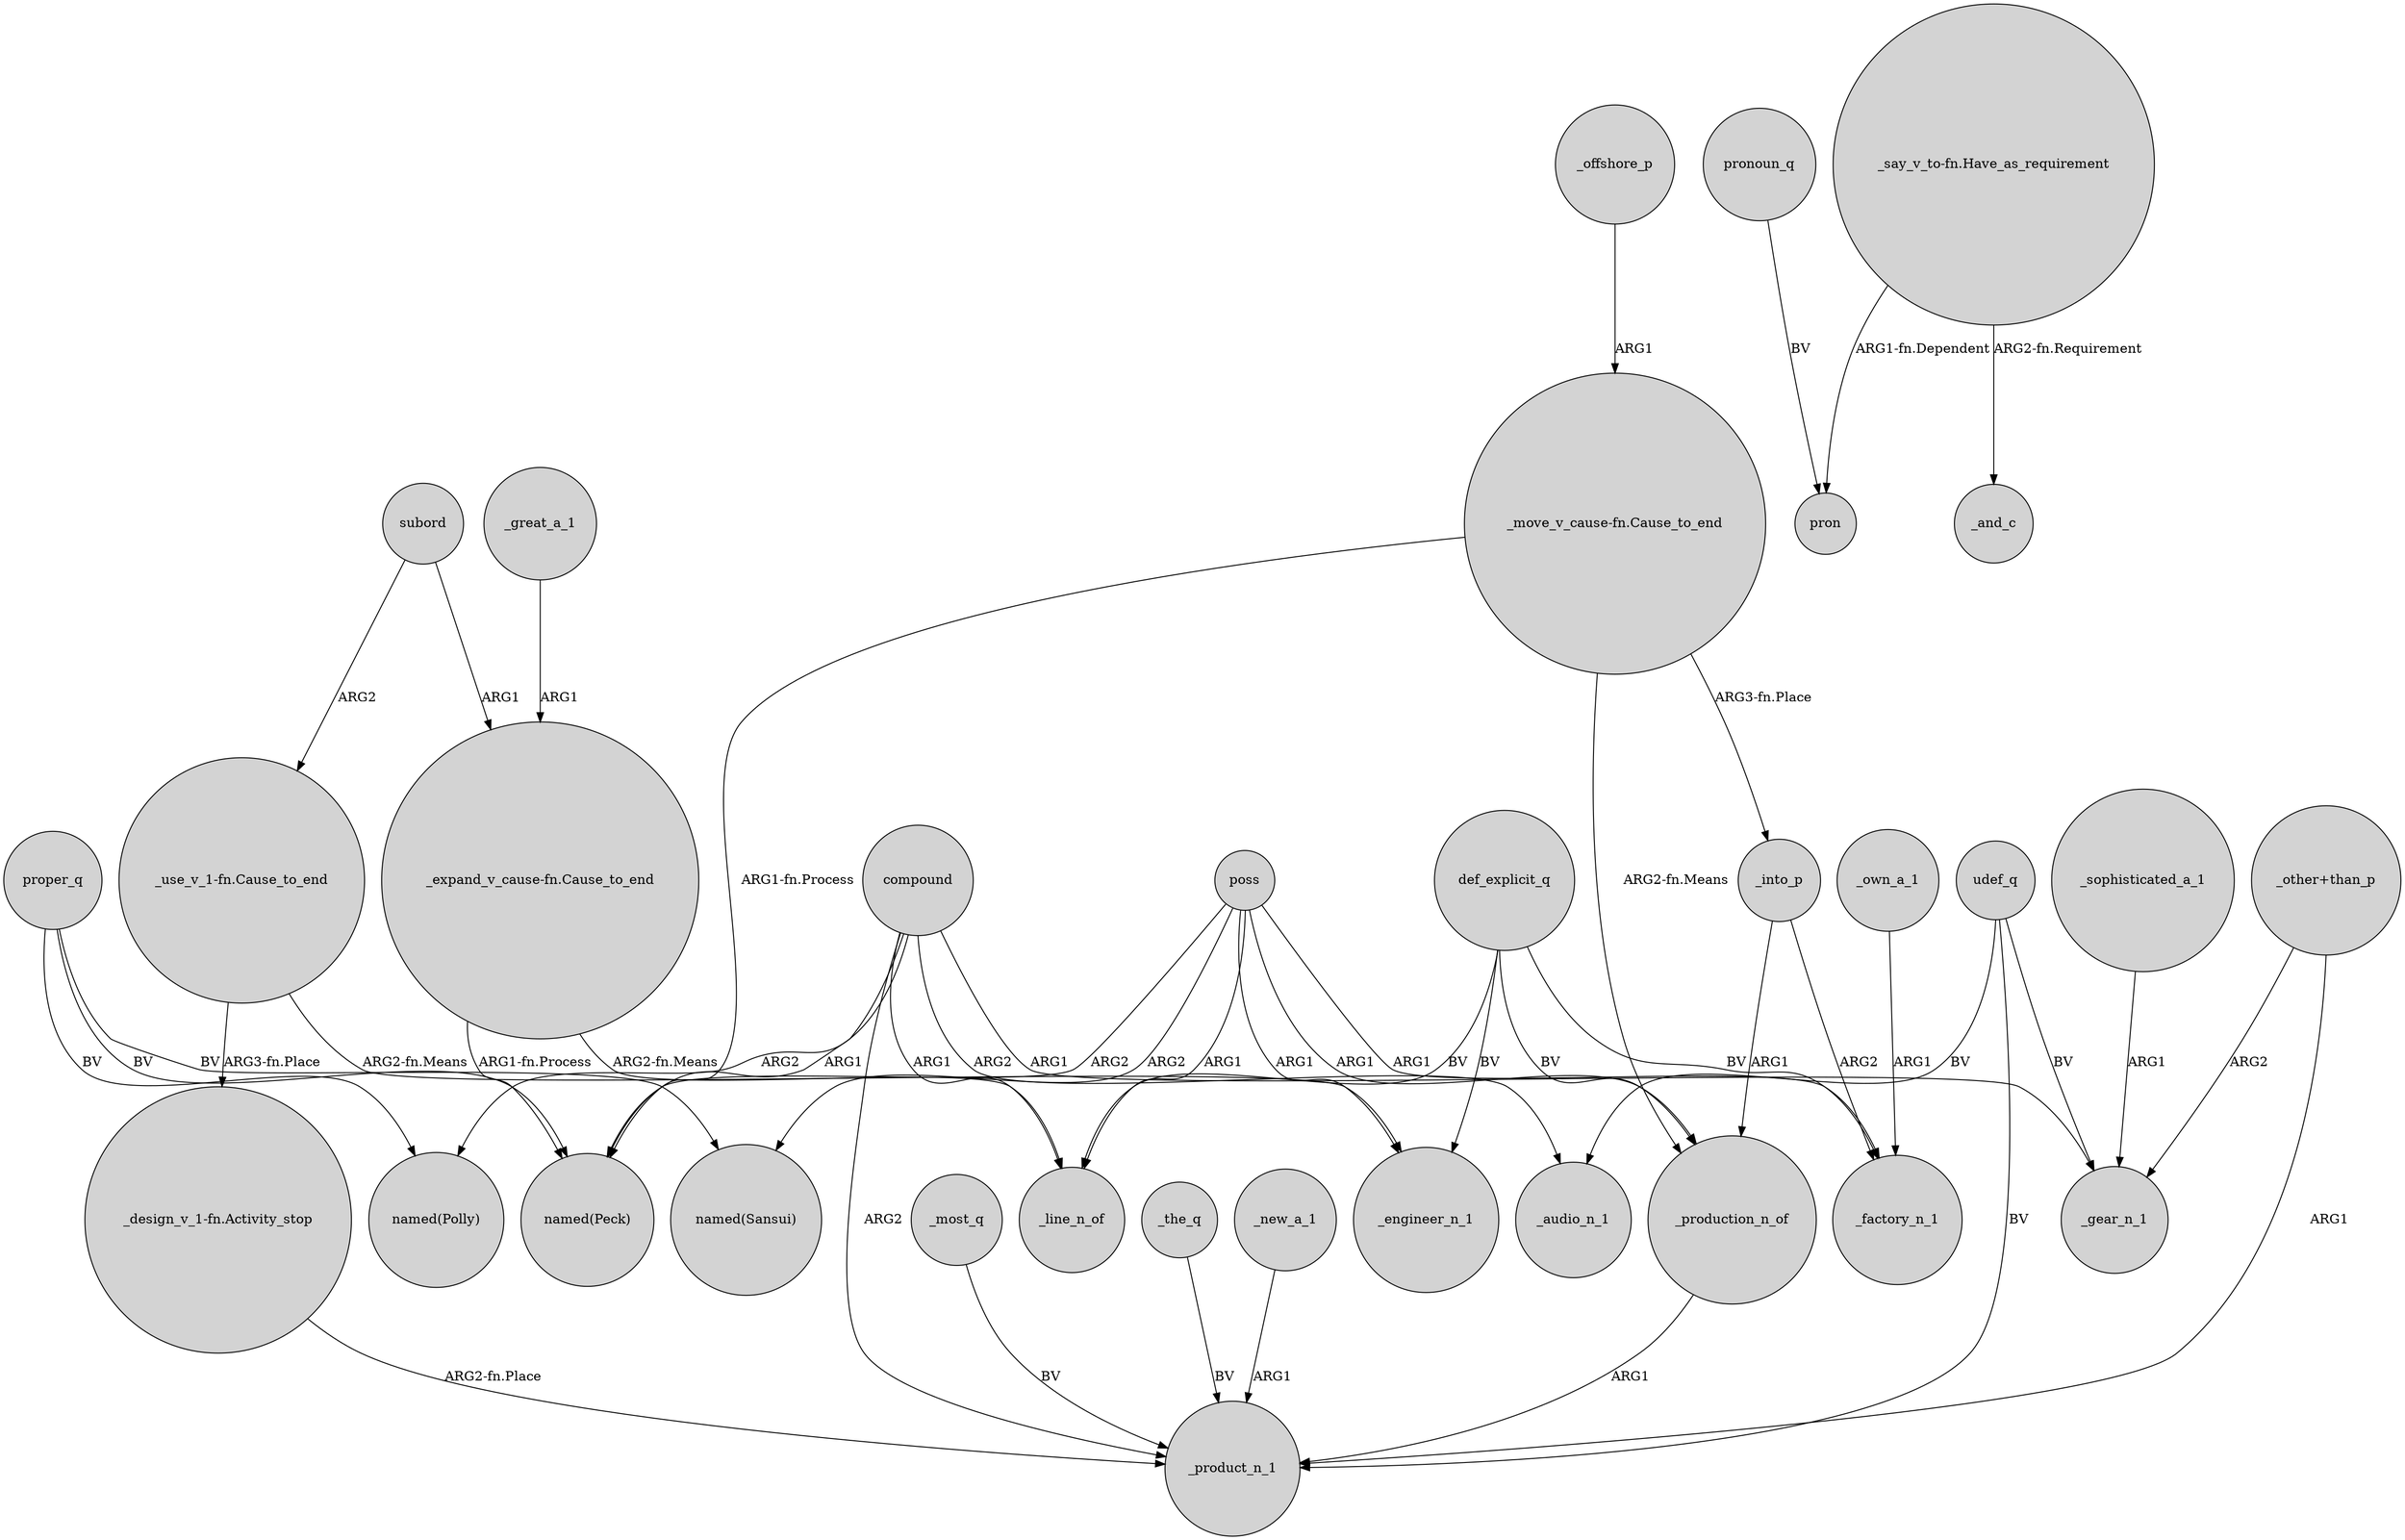 digraph {
	node [shape=circle style=filled]
	def_explicit_q -> _line_n_of [label=BV]
	compound -> "named(Polly)" [label=ARG2]
	subord -> "_expand_v_cause-fn.Cause_to_end" [label=ARG1]
	proper_q -> "named(Sansui)" [label=BV]
	"_move_v_cause-fn.Cause_to_end" -> _production_n_of [label="ARG2-fn.Means"]
	_most_q -> _product_n_1 [label=BV]
	"_move_v_cause-fn.Cause_to_end" -> "named(Peck)" [label="ARG1-fn.Process"]
	udef_q -> _audio_n_1 [label=BV]
	proper_q -> "named(Polly)" [label=BV]
	udef_q -> _product_n_1 [label=BV]
	poss -> _production_n_of [label=ARG1]
	poss -> "named(Sansui)" [label=ARG2]
	"_use_v_1-fn.Cause_to_end" -> _engineer_n_1 [label="ARG2-fn.Means"]
	"_expand_v_cause-fn.Cause_to_end" -> "named(Peck)" [label="ARG1-fn.Process"]
	_the_q -> _product_n_1 [label=BV]
	compound -> _audio_n_1 [label=ARG2]
	def_explicit_q -> _factory_n_1 [label=BV]
	_into_p -> _production_n_of [label=ARG1]
	_new_a_1 -> _product_n_1 [label=ARG1]
	"_other+than_p" -> _product_n_1 [label=ARG1]
	pronoun_q -> pron [label=BV]
	compound -> _line_n_of [label=ARG1]
	_sophisticated_a_1 -> _gear_n_1 [label=ARG1]
	"_move_v_cause-fn.Cause_to_end" -> _into_p [label="ARG3-fn.Place"]
	poss -> _engineer_n_1 [label=ARG1]
	compound -> "named(Peck)" [label=ARG1]
	poss -> _line_n_of [label=ARG1]
	"_say_v_to-fn.Have_as_requirement" -> pron [label="ARG1-fn.Dependent"]
	"_say_v_to-fn.Have_as_requirement" -> _and_c [label="ARG2-fn.Requirement"]
	"_design_v_1-fn.Activity_stop" -> _product_n_1 [label="ARG2-fn.Place"]
	def_explicit_q -> _production_n_of [label=BV]
	_production_n_of -> _product_n_1 [label=ARG1]
	proper_q -> "named(Peck)" [label=BV]
	def_explicit_q -> _engineer_n_1 [label=BV]
	"_use_v_1-fn.Cause_to_end" -> "_design_v_1-fn.Activity_stop" [label="ARG3-fn.Place"]
	"_other+than_p" -> _gear_n_1 [label=ARG2]
	_great_a_1 -> "_expand_v_cause-fn.Cause_to_end" [label=ARG1]
	_own_a_1 -> _factory_n_1 [label=ARG1]
	poss -> _factory_n_1 [label=ARG1]
	_offshore_p -> "_move_v_cause-fn.Cause_to_end" [label=ARG1]
	poss -> "named(Peck)" [label=ARG2]
	_into_p -> _factory_n_1 [label=ARG2]
	compound -> _gear_n_1 [label=ARG1]
	compound -> _product_n_1 [label=ARG2]
	udef_q -> _gear_n_1 [label=BV]
	subord -> "_use_v_1-fn.Cause_to_end" [label=ARG2]
	"_expand_v_cause-fn.Cause_to_end" -> _line_n_of [label="ARG2-fn.Means"]
}
